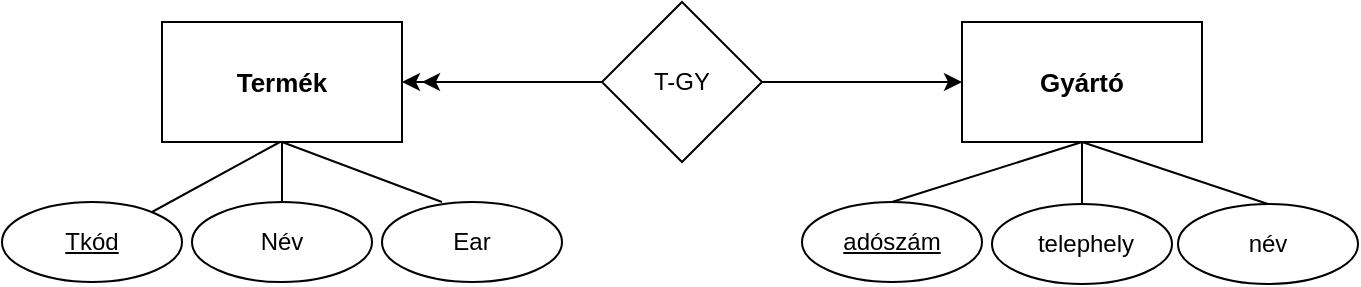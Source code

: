 <mxfile version="26.2.9">
  <diagram name="1 oldal" id="ELjD8MmCFwN_oeMSDfuy">
    <mxGraphModel grid="1" page="1" gridSize="10" guides="1" tooltips="1" connect="1" arrows="1" fold="1" pageScale="1" pageWidth="827" pageHeight="1169" math="0" shadow="0">
      <root>
        <mxCell id="0" />
        <mxCell id="1" parent="0" />
        <mxCell id="CgMMiQ2hONGqeUQDv3Pb-1" value="" style="rounded=0;whiteSpace=wrap;html=1;" vertex="1" parent="1">
          <mxGeometry x="164" y="320" width="120" height="60" as="geometry" />
        </mxCell>
        <mxCell id="CgMMiQ2hONGqeUQDv3Pb-2" value="" style="rounded=0;whiteSpace=wrap;html=1;" vertex="1" parent="1">
          <mxGeometry x="564" y="320" width="120" height="60" as="geometry" />
        </mxCell>
        <mxCell id="CgMMiQ2hONGqeUQDv3Pb-4" value="" style="edgeStyle=orthogonalEdgeStyle;rounded=0;orthogonalLoop=1;jettySize=auto;html=1;" edge="1" parent="1" source="CgMMiQ2hONGqeUQDv3Pb-3" target="CgMMiQ2hONGqeUQDv3Pb-2">
          <mxGeometry relative="1" as="geometry" />
        </mxCell>
        <mxCell id="CgMMiQ2hONGqeUQDv3Pb-5" value="" style="edgeStyle=orthogonalEdgeStyle;rounded=0;orthogonalLoop=1;jettySize=auto;html=1;" edge="1" parent="1" source="CgMMiQ2hONGqeUQDv3Pb-3" target="CgMMiQ2hONGqeUQDv3Pb-1">
          <mxGeometry relative="1" as="geometry" />
        </mxCell>
        <mxCell id="CgMMiQ2hONGqeUQDv3Pb-3" value="" style="rhombus;whiteSpace=wrap;html=1;" vertex="1" parent="1">
          <mxGeometry x="384" y="310" width="80" height="80" as="geometry" />
        </mxCell>
        <mxCell id="CgMMiQ2hONGqeUQDv3Pb-6" value="" style="ellipse;whiteSpace=wrap;html=1;" vertex="1" parent="1">
          <mxGeometry x="84" y="410" width="90" height="40" as="geometry" />
        </mxCell>
        <mxCell id="CgMMiQ2hONGqeUQDv3Pb-7" value="" style="ellipse;whiteSpace=wrap;html=1;" vertex="1" parent="1">
          <mxGeometry x="179" y="410" width="90" height="40" as="geometry" />
        </mxCell>
        <mxCell id="CgMMiQ2hONGqeUQDv3Pb-8" value="" style="ellipse;whiteSpace=wrap;html=1;" vertex="1" parent="1">
          <mxGeometry x="274" y="410" width="90" height="40" as="geometry" />
        </mxCell>
        <mxCell id="CgMMiQ2hONGqeUQDv3Pb-10" value="" style="endArrow=none;html=1;rounded=0;" edge="1" parent="1" target="CgMMiQ2hONGqeUQDv3Pb-6">
          <mxGeometry width="50" height="50" relative="1" as="geometry">
            <mxPoint x="174" y="430" as="sourcePoint" />
            <mxPoint x="224" y="380" as="targetPoint" />
          </mxGeometry>
        </mxCell>
        <mxCell id="CgMMiQ2hONGqeUQDv3Pb-12" value="T-GY" style="text;html=1;align=center;verticalAlign=middle;whiteSpace=wrap;rounded=0;" vertex="1" parent="1">
          <mxGeometry x="394" y="335" width="60" height="30" as="geometry" />
        </mxCell>
        <mxCell id="CgMMiQ2hONGqeUQDv3Pb-13" value="&lt;b&gt;&lt;font style=&quot;font-size: 13px;&quot;&gt;Termék&lt;/font&gt;&lt;/b&gt;" style="text;html=1;align=center;verticalAlign=middle;whiteSpace=wrap;rounded=0;" vertex="1" parent="1">
          <mxGeometry x="194" y="335" width="60" height="30" as="geometry" />
        </mxCell>
        <mxCell id="CgMMiQ2hONGqeUQDv3Pb-14" value="&lt;b&gt;&lt;font style=&quot;font-size: 13px;&quot;&gt;Gyártó&lt;/font&gt;&lt;/b&gt;" style="text;html=1;align=center;verticalAlign=middle;whiteSpace=wrap;rounded=0;" vertex="1" parent="1">
          <mxGeometry x="594" y="335" width="60" height="30" as="geometry" />
        </mxCell>
        <mxCell id="CgMMiQ2hONGqeUQDv3Pb-15" value="&lt;u&gt;Tkód&lt;/u&gt;" style="text;html=1;align=center;verticalAlign=middle;whiteSpace=wrap;rounded=0;" vertex="1" parent="1">
          <mxGeometry x="99" y="415" width="60" height="30" as="geometry" />
        </mxCell>
        <mxCell id="CgMMiQ2hONGqeUQDv3Pb-16" value="Név" style="text;html=1;align=center;verticalAlign=middle;whiteSpace=wrap;rounded=0;" vertex="1" parent="1">
          <mxGeometry x="194" y="415" width="60" height="30" as="geometry" />
        </mxCell>
        <mxCell id="CgMMiQ2hONGqeUQDv3Pb-17" value="Ear" style="text;html=1;align=center;verticalAlign=middle;whiteSpace=wrap;rounded=0;" vertex="1" parent="1">
          <mxGeometry x="289" y="415" width="60" height="30" as="geometry" />
        </mxCell>
        <mxCell id="0LEx8coa6d5uUNperBAj-1" value="" style="ellipse;whiteSpace=wrap;html=1;" vertex="1" parent="1">
          <mxGeometry x="672" y="411" width="90" height="40" as="geometry" />
        </mxCell>
        <mxCell id="0LEx8coa6d5uUNperBAj-2" value="" style="ellipse;whiteSpace=wrap;html=1;" vertex="1" parent="1">
          <mxGeometry x="579" y="411" width="90" height="40" as="geometry" />
        </mxCell>
        <mxCell id="0LEx8coa6d5uUNperBAj-3" value="" style="ellipse;whiteSpace=wrap;html=1;" vertex="1" parent="1">
          <mxGeometry x="484" y="410" width="90" height="40" as="geometry" />
        </mxCell>
        <mxCell id="0LEx8coa6d5uUNperBAj-4" value="&lt;u&gt;adószám&lt;/u&gt;" style="text;html=1;align=center;verticalAlign=middle;whiteSpace=wrap;rounded=0;" vertex="1" parent="1">
          <mxGeometry x="499" y="415" width="60" height="30" as="geometry" />
        </mxCell>
        <mxCell id="0LEx8coa6d5uUNperBAj-5" value="név" style="text;html=1;align=center;verticalAlign=middle;whiteSpace=wrap;rounded=0;" vertex="1" parent="1">
          <mxGeometry x="687" y="416" width="60" height="30" as="geometry" />
        </mxCell>
        <mxCell id="0LEx8coa6d5uUNperBAj-6" value="telephely" style="text;html=1;align=center;verticalAlign=middle;whiteSpace=wrap;rounded=0;" vertex="1" parent="1">
          <mxGeometry x="596" y="416" width="60" height="30" as="geometry" />
        </mxCell>
        <mxCell id="0LEx8coa6d5uUNperBAj-9" value="" style="endArrow=none;html=1;rounded=0;exitX=1;exitY=0;exitDx=0;exitDy=0;" edge="1" parent="1" source="CgMMiQ2hONGqeUQDv3Pb-15">
          <mxGeometry relative="1" as="geometry">
            <mxPoint x="158" y="410" as="sourcePoint" />
            <mxPoint x="223" y="380" as="targetPoint" />
          </mxGeometry>
        </mxCell>
        <mxCell id="0LEx8coa6d5uUNperBAj-10" value="" style="endArrow=none;html=1;rounded=0;exitX=0.5;exitY=1;exitDx=0;exitDy=0;entryX=0.333;entryY=0;entryDx=0;entryDy=0;entryPerimeter=0;" edge="1" parent="1" source="CgMMiQ2hONGqeUQDv3Pb-1" target="CgMMiQ2hONGqeUQDv3Pb-8">
          <mxGeometry relative="1" as="geometry">
            <mxPoint x="224" y="400" as="sourcePoint" />
            <mxPoint x="314" y="400" as="targetPoint" />
          </mxGeometry>
        </mxCell>
        <mxCell id="0LEx8coa6d5uUNperBAj-11" value="" style="endArrow=none;html=1;rounded=0;exitX=0.5;exitY=1;exitDx=0;exitDy=0;entryX=0.5;entryY=0;entryDx=0;entryDy=0;" edge="1" parent="1" source="CgMMiQ2hONGqeUQDv3Pb-1" target="CgMMiQ2hONGqeUQDv3Pb-7">
          <mxGeometry relative="1" as="geometry">
            <mxPoint x="314" y="440" as="sourcePoint" />
            <mxPoint x="474" y="440" as="targetPoint" />
          </mxGeometry>
        </mxCell>
        <mxCell id="0LEx8coa6d5uUNperBAj-12" value="" style="endArrow=none;html=1;rounded=0;entryX=0.5;entryY=1;entryDx=0;entryDy=0;exitX=0.5;exitY=0;exitDx=0;exitDy=0;" edge="1" parent="1" source="0LEx8coa6d5uUNperBAj-3" target="CgMMiQ2hONGqeUQDv3Pb-2">
          <mxGeometry relative="1" as="geometry">
            <mxPoint x="314" y="440" as="sourcePoint" />
            <mxPoint x="474" y="440" as="targetPoint" />
          </mxGeometry>
        </mxCell>
        <mxCell id="0LEx8coa6d5uUNperBAj-20" value="" style="endArrow=classic;html=1;rounded=0;exitX=0;exitY=0.5;exitDx=0;exitDy=0;" edge="1" parent="1" source="CgMMiQ2hONGqeUQDv3Pb-3">
          <mxGeometry width="50" height="50" relative="1" as="geometry">
            <mxPoint x="374" y="460" as="sourcePoint" />
            <mxPoint x="294" y="350" as="targetPoint" />
          </mxGeometry>
        </mxCell>
        <mxCell id="0LEx8coa6d5uUNperBAj-25" value="" style="endArrow=none;html=1;rounded=0;entryX=0.5;entryY=1;entryDx=0;entryDy=0;exitX=0.5;exitY=0;exitDx=0;exitDy=0;" edge="1" parent="1" source="0LEx8coa6d5uUNperBAj-1" target="CgMMiQ2hONGqeUQDv3Pb-2">
          <mxGeometry width="50" height="50" relative="1" as="geometry">
            <mxPoint x="559" y="520" as="sourcePoint" />
            <mxPoint x="653" y="480" as="targetPoint" />
          </mxGeometry>
        </mxCell>
        <mxCell id="NdZLIBUWrW989Z9vS4S1-1" value="" style="endArrow=none;html=1;rounded=0;entryX=0.5;entryY=0;entryDx=0;entryDy=0;" edge="1" parent="1" target="0LEx8coa6d5uUNperBAj-2">
          <mxGeometry width="50" height="50" relative="1" as="geometry">
            <mxPoint x="624" y="380" as="sourcePoint" />
            <mxPoint x="440" y="270" as="targetPoint" />
          </mxGeometry>
        </mxCell>
      </root>
    </mxGraphModel>
  </diagram>
</mxfile>
